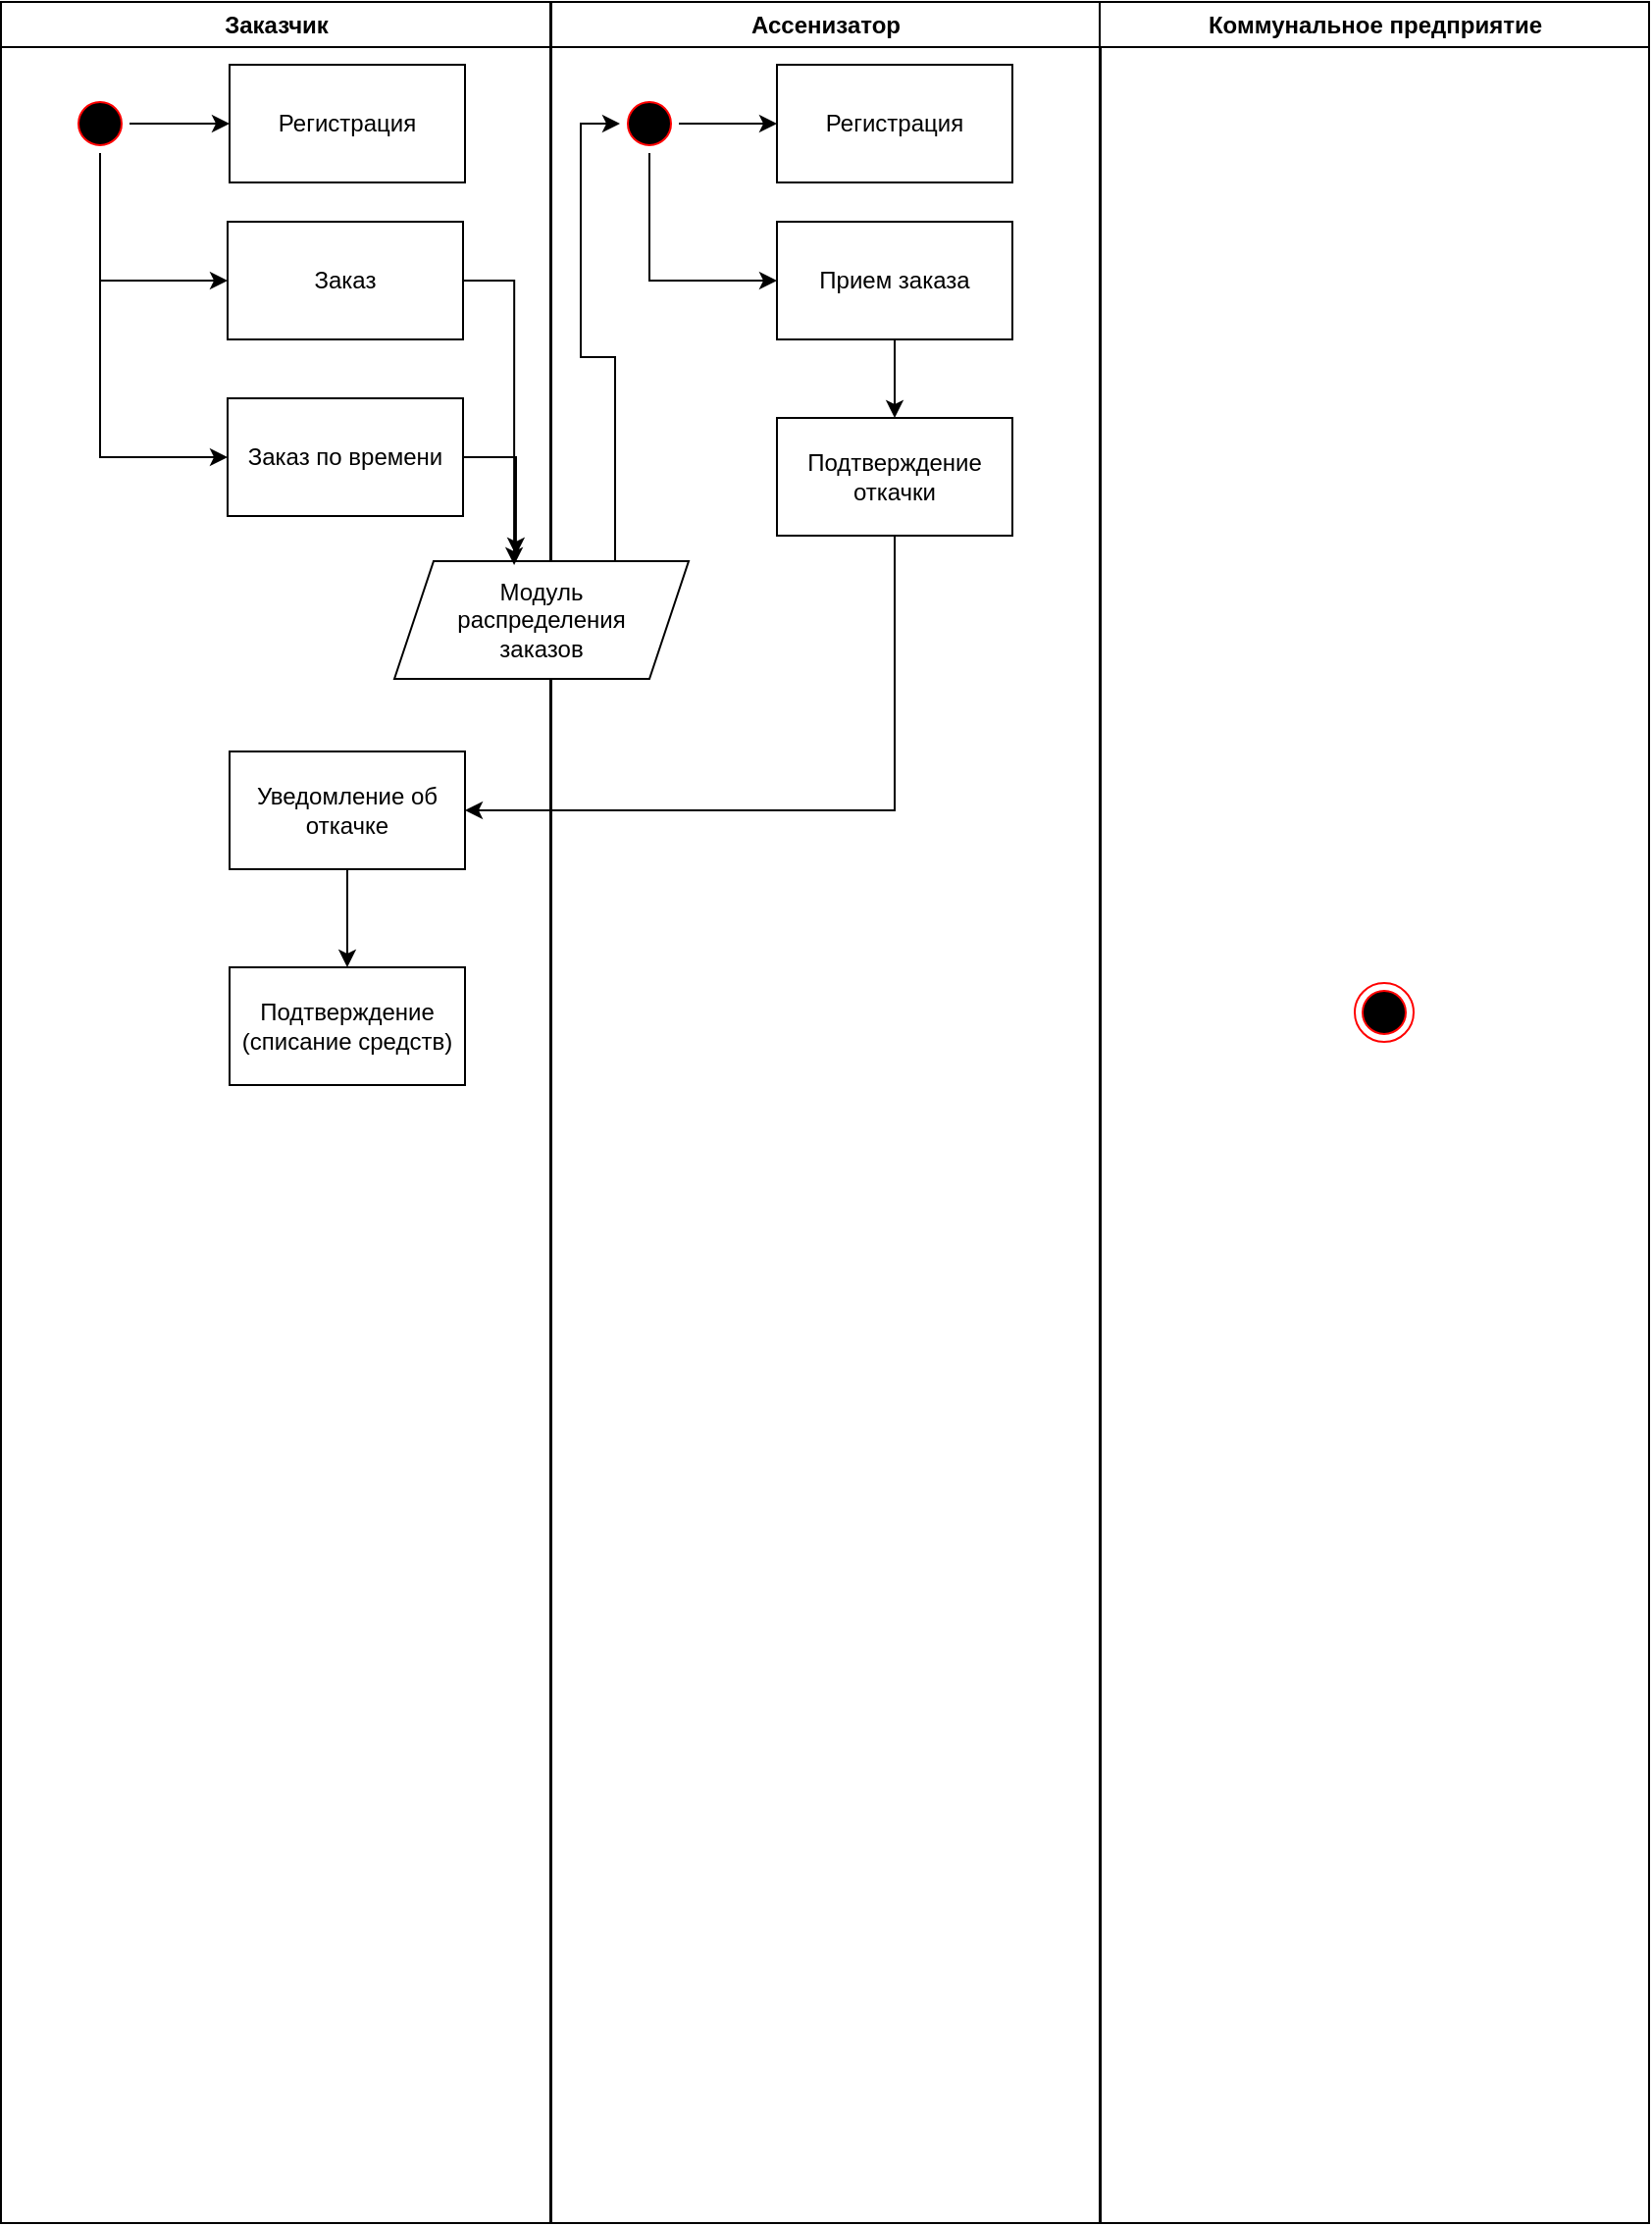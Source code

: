 <mxfile version="21.6.8" type="github">
  <diagram name="Page-1" id="e7e014a7-5840-1c2e-5031-d8a46d1fe8dd">
    <mxGraphModel dx="1674" dy="790" grid="1" gridSize="10" guides="1" tooltips="1" connect="1" arrows="1" fold="1" page="1" pageScale="1" pageWidth="1169" pageHeight="826" background="none" math="0" shadow="0">
      <root>
        <mxCell id="0" />
        <mxCell id="1" parent="0" />
        <mxCell id="2" value="Заказчик" style="swimlane;whiteSpace=wrap" parent="1" vertex="1">
          <mxGeometry x="164.5" y="128" width="280" height="1132" as="geometry">
            <mxRectangle x="164.5" y="128" width="90" height="30" as="alternateBounds" />
          </mxGeometry>
        </mxCell>
        <mxCell id="lvFrWmBXsAOpZhoyazNc-56" style="edgeStyle=orthogonalEdgeStyle;rounded=0;orthogonalLoop=1;jettySize=auto;html=1;entryX=0;entryY=0.5;entryDx=0;entryDy=0;exitX=0.5;exitY=1;exitDx=0;exitDy=0;" edge="1" parent="2" source="5" target="lvFrWmBXsAOpZhoyazNc-54">
          <mxGeometry relative="1" as="geometry" />
        </mxCell>
        <mxCell id="lvFrWmBXsAOpZhoyazNc-57" style="edgeStyle=orthogonalEdgeStyle;rounded=0;orthogonalLoop=1;jettySize=auto;html=1;entryX=0;entryY=0.5;entryDx=0;entryDy=0;exitX=0.5;exitY=1;exitDx=0;exitDy=0;" edge="1" parent="2" source="5" target="lvFrWmBXsAOpZhoyazNc-53">
          <mxGeometry relative="1" as="geometry" />
        </mxCell>
        <mxCell id="5" value="" style="ellipse;shape=startState;fillColor=#000000;strokeColor=#ff0000;" parent="2" vertex="1">
          <mxGeometry x="35.5" y="47" width="30" height="30" as="geometry" />
        </mxCell>
        <mxCell id="lvFrWmBXsAOpZhoyazNc-50" value="" style="endArrow=classic;html=1;rounded=0;exitX=1;exitY=0.5;exitDx=0;exitDy=0;entryX=0;entryY=0.5;entryDx=0;entryDy=0;" edge="1" parent="2" source="5" target="lvFrWmBXsAOpZhoyazNc-52">
          <mxGeometry width="50" height="50" relative="1" as="geometry">
            <mxPoint x="565.5" y="432" as="sourcePoint" />
            <mxPoint x="140" y="112" as="targetPoint" />
          </mxGeometry>
        </mxCell>
        <mxCell id="lvFrWmBXsAOpZhoyazNc-52" value="Регистрация" style="rounded=0;whiteSpace=wrap;html=1;" vertex="1" parent="2">
          <mxGeometry x="116.5" y="32" width="120" height="60" as="geometry" />
        </mxCell>
        <mxCell id="lvFrWmBXsAOpZhoyazNc-53" value="Заказ" style="rounded=0;whiteSpace=wrap;html=1;" vertex="1" parent="2">
          <mxGeometry x="115.5" y="112" width="120" height="60" as="geometry" />
        </mxCell>
        <mxCell id="lvFrWmBXsAOpZhoyazNc-54" value="Заказ по времени" style="rounded=0;whiteSpace=wrap;html=1;" vertex="1" parent="2">
          <mxGeometry x="115.5" y="202" width="120" height="60" as="geometry" />
        </mxCell>
        <mxCell id="lvFrWmBXsAOpZhoyazNc-74" style="edgeStyle=orthogonalEdgeStyle;rounded=0;orthogonalLoop=1;jettySize=auto;html=1;entryX=0.5;entryY=0;entryDx=0;entryDy=0;" edge="1" parent="2" source="lvFrWmBXsAOpZhoyazNc-70" target="lvFrWmBXsAOpZhoyazNc-72">
          <mxGeometry relative="1" as="geometry" />
        </mxCell>
        <mxCell id="lvFrWmBXsAOpZhoyazNc-70" value="Уведомление об&lt;br&gt;откачке" style="rounded=0;whiteSpace=wrap;html=1;" vertex="1" parent="2">
          <mxGeometry x="116.5" y="382" width="120" height="60" as="geometry" />
        </mxCell>
        <mxCell id="lvFrWmBXsAOpZhoyazNc-72" value="Подтверждение&lt;br&gt;(списание средств)" style="rounded=0;whiteSpace=wrap;html=1;" vertex="1" parent="2">
          <mxGeometry x="116.5" y="492" width="120" height="60" as="geometry" />
        </mxCell>
        <mxCell id="3" value="Ассенизатор" style="swimlane;whiteSpace=wrap;startSize=23;" parent="1" vertex="1">
          <mxGeometry x="445" y="128" width="280" height="1132" as="geometry" />
        </mxCell>
        <mxCell id="lvFrWmBXsAOpZhoyazNc-59" style="edgeStyle=orthogonalEdgeStyle;rounded=0;orthogonalLoop=1;jettySize=auto;html=1;entryX=0;entryY=0.5;entryDx=0;entryDy=0;" edge="1" parent="3" source="13" target="lvFrWmBXsAOpZhoyazNc-58">
          <mxGeometry relative="1" as="geometry" />
        </mxCell>
        <mxCell id="lvFrWmBXsAOpZhoyazNc-67" style="edgeStyle=orthogonalEdgeStyle;rounded=0;orthogonalLoop=1;jettySize=auto;html=1;entryX=0;entryY=0.5;entryDx=0;entryDy=0;exitX=0.5;exitY=1;exitDx=0;exitDy=0;" edge="1" parent="3" source="13" target="lvFrWmBXsAOpZhoyazNc-66">
          <mxGeometry relative="1" as="geometry" />
        </mxCell>
        <mxCell id="13" value="" style="ellipse;shape=startState;fillColor=#000000;strokeColor=#ff0000;" parent="3" vertex="1">
          <mxGeometry x="35" y="47" width="30" height="30" as="geometry" />
        </mxCell>
        <mxCell id="lvFrWmBXsAOpZhoyazNc-58" value="Регистрация" style="rounded=0;whiteSpace=wrap;html=1;" vertex="1" parent="3">
          <mxGeometry x="115" y="32" width="120" height="60" as="geometry" />
        </mxCell>
        <mxCell id="lvFrWmBXsAOpZhoyazNc-65" style="edgeStyle=orthogonalEdgeStyle;rounded=0;orthogonalLoop=1;jettySize=auto;html=1;exitX=0.75;exitY=0;exitDx=0;exitDy=0;entryX=0;entryY=0.5;entryDx=0;entryDy=0;" edge="1" parent="3" source="lvFrWmBXsAOpZhoyazNc-61" target="13">
          <mxGeometry relative="1" as="geometry" />
        </mxCell>
        <mxCell id="lvFrWmBXsAOpZhoyazNc-61" value="Модуль &lt;br&gt;распределения &lt;br&gt;заказов" style="shape=parallelogram;perimeter=parallelogramPerimeter;whiteSpace=wrap;html=1;fixedSize=1;" vertex="1" parent="3">
          <mxGeometry x="-80" y="285" width="150" height="60" as="geometry" />
        </mxCell>
        <mxCell id="lvFrWmBXsAOpZhoyazNc-69" style="edgeStyle=orthogonalEdgeStyle;rounded=0;orthogonalLoop=1;jettySize=auto;html=1;entryX=0.5;entryY=0;entryDx=0;entryDy=0;" edge="1" parent="3" source="lvFrWmBXsAOpZhoyazNc-66" target="lvFrWmBXsAOpZhoyazNc-68">
          <mxGeometry relative="1" as="geometry" />
        </mxCell>
        <mxCell id="lvFrWmBXsAOpZhoyazNc-66" value="Прием заказа" style="rounded=0;whiteSpace=wrap;html=1;" vertex="1" parent="3">
          <mxGeometry x="115" y="112" width="120" height="60" as="geometry" />
        </mxCell>
        <mxCell id="lvFrWmBXsAOpZhoyazNc-68" value="Подтверждение&lt;br&gt;откачки" style="rounded=0;whiteSpace=wrap;html=1;" vertex="1" parent="3">
          <mxGeometry x="115" y="212" width="120" height="60" as="geometry" />
        </mxCell>
        <mxCell id="4" value="Коммунальное предприятие" style="swimlane;whiteSpace=wrap" parent="1" vertex="1">
          <mxGeometry x="724.5" y="128" width="280" height="1132" as="geometry" />
        </mxCell>
        <mxCell id="38" value="" style="ellipse;shape=endState;fillColor=#000000;strokeColor=#ff0000" parent="4" vertex="1">
          <mxGeometry x="130" y="500" width="30" height="30" as="geometry" />
        </mxCell>
        <mxCell id="lvFrWmBXsAOpZhoyazNc-62" style="edgeStyle=orthogonalEdgeStyle;rounded=0;orthogonalLoop=1;jettySize=auto;html=1;entryX=0.407;entryY=0.033;entryDx=0;entryDy=0;entryPerimeter=0;exitX=1;exitY=0.5;exitDx=0;exitDy=0;" edge="1" parent="1" source="lvFrWmBXsAOpZhoyazNc-53" target="lvFrWmBXsAOpZhoyazNc-61">
          <mxGeometry relative="1" as="geometry" />
        </mxCell>
        <mxCell id="lvFrWmBXsAOpZhoyazNc-63" style="edgeStyle=orthogonalEdgeStyle;rounded=0;orthogonalLoop=1;jettySize=auto;html=1;entryX=0.413;entryY=-0.05;entryDx=0;entryDy=0;entryPerimeter=0;exitX=1;exitY=0.5;exitDx=0;exitDy=0;" edge="1" parent="1" source="lvFrWmBXsAOpZhoyazNc-54" target="lvFrWmBXsAOpZhoyazNc-61">
          <mxGeometry relative="1" as="geometry">
            <mxPoint x="430" y="420" as="targetPoint" />
          </mxGeometry>
        </mxCell>
        <mxCell id="lvFrWmBXsAOpZhoyazNc-71" style="edgeStyle=orthogonalEdgeStyle;rounded=0;orthogonalLoop=1;jettySize=auto;html=1;entryX=1;entryY=0.5;entryDx=0;entryDy=0;exitX=0.5;exitY=1;exitDx=0;exitDy=0;" edge="1" parent="1" source="lvFrWmBXsAOpZhoyazNc-68" target="lvFrWmBXsAOpZhoyazNc-70">
          <mxGeometry relative="1" as="geometry" />
        </mxCell>
      </root>
    </mxGraphModel>
  </diagram>
</mxfile>
